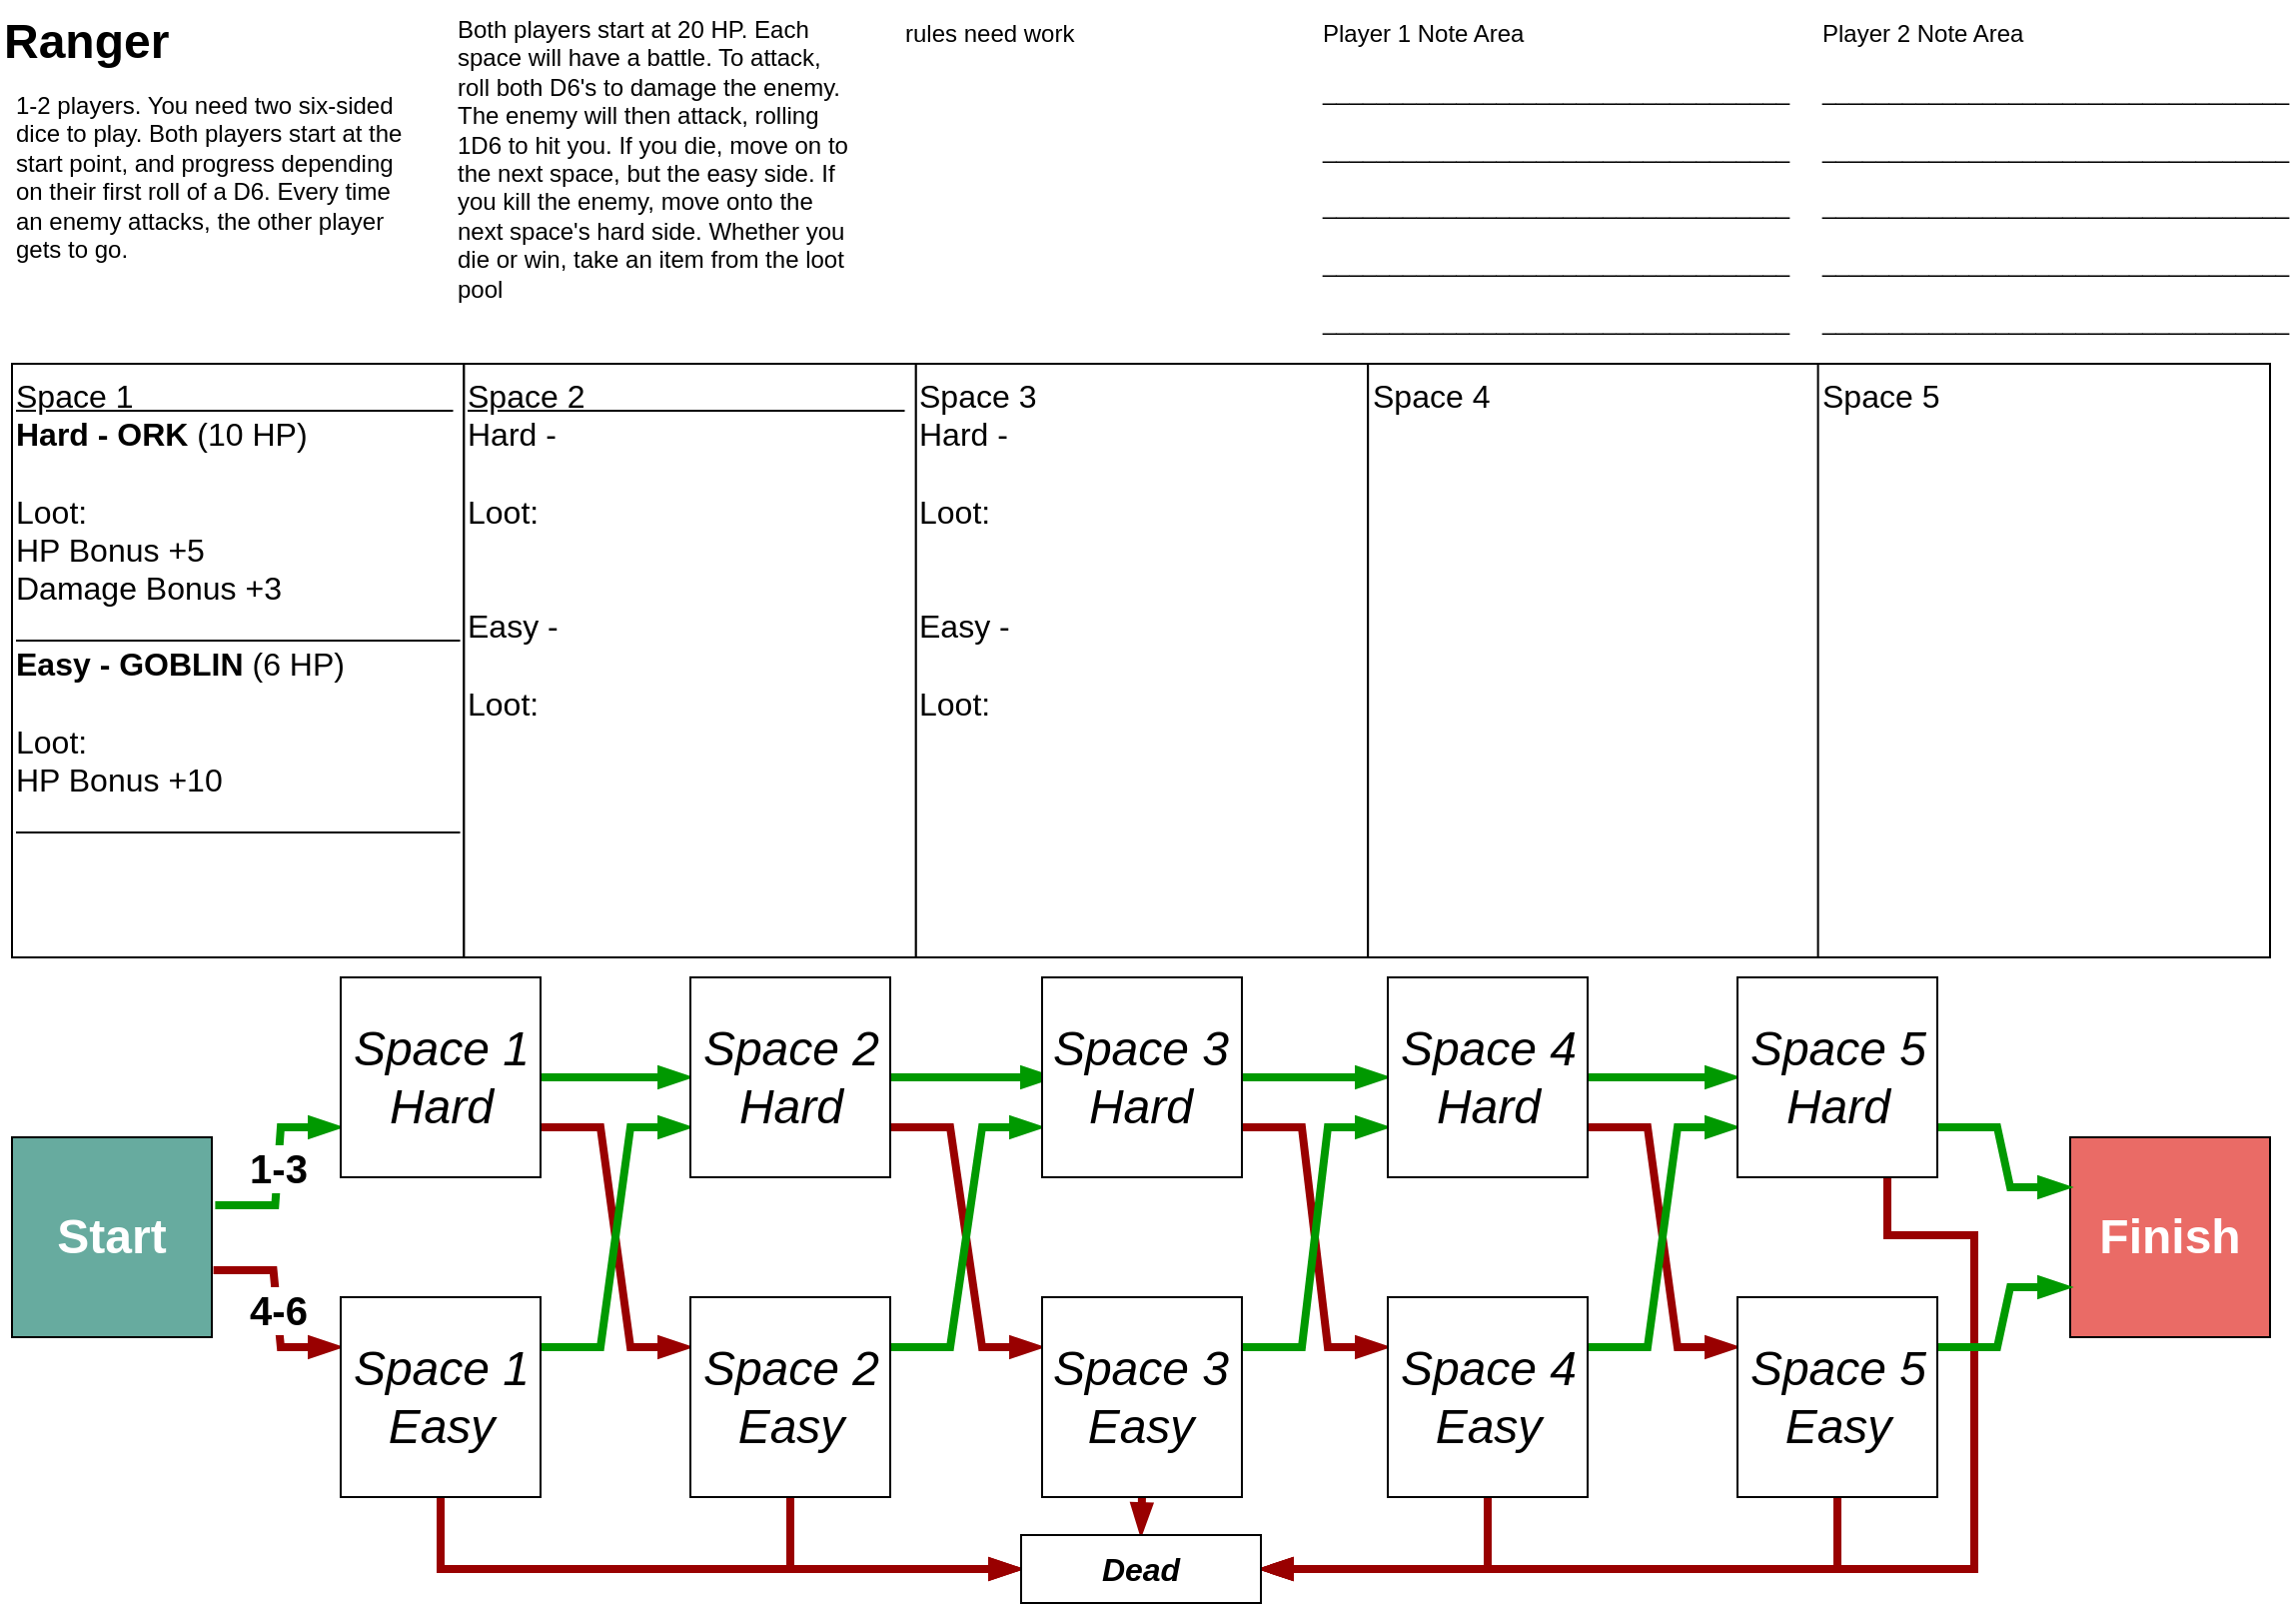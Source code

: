 <mxfile version="13.6.5">
    <diagram id="sgAzwdcBSPgjyHLSnam3" name="Page-1">
        <mxGraphModel dx="864" dy="1876" grid="0" gridSize="10" guides="1" tooltips="1" connect="1" arrows="1" fold="1" page="1" pageScale="1" pageWidth="1169" pageHeight="827" background="#FFFFFF" math="0" shadow="0">
            <root>
                <mxCell id="0"/>
                <mxCell id="1" parent="0"/>
                <mxCell id="199" value="&lt;font style=&quot;font-size: 24px&quot;&gt;&lt;b&gt;Ranger&lt;/b&gt;&lt;/font&gt;" style="text;html=1;strokeColor=none;fillColor=none;align=left;verticalAlign=middle;whiteSpace=wrap;rounded=0;labelBackgroundColor=#ffffff;fontSize=16;" parent="1" vertex="1">
                    <mxGeometry x="14" y="11" width="216" height="29" as="geometry"/>
                </mxCell>
                <mxCell id="jTKj2u-NiL81DQnvxjO0-349" value="1-3" style="rounded=0;orthogonalLoop=1;jettySize=auto;html=1;entryX=0;entryY=0.75;entryDx=0;entryDy=0;fontSize=20;exitX=1.017;exitY=0.34;exitDx=0;exitDy=0;fontStyle=1;strokeWidth=4;endArrow=blockThin;endFill=1;edgeStyle=entityRelationEdgeStyle;strokeColor=#009900;exitPerimeter=0;" parent="1" source="72" target="jTKj2u-NiL81DQnvxjO0-335" edge="1">
                    <mxGeometry relative="1" as="geometry"/>
                </mxCell>
                <mxCell id="jTKj2u-NiL81DQnvxjO0-350" value="4-6" style="rounded=0;orthogonalLoop=1;jettySize=auto;html=1;entryX=0;entryY=0.25;entryDx=0;entryDy=0;fontSize=20;exitX=1.008;exitY=0.665;exitDx=0;exitDy=0;fontStyle=1;strokeWidth=4;endArrow=blockThin;endFill=1;edgeStyle=entityRelationEdgeStyle;strokeColor=#990000;exitPerimeter=0;" parent="1" source="72" target="jTKj2u-NiL81DQnvxjO0-336" edge="1">
                    <mxGeometry relative="1" as="geometry"/>
                </mxCell>
                <mxCell id="72" value="Start" style="rounded=0;whiteSpace=wrap;html=1;labelBackgroundColor=none;fontSize=24;fillColor=#67AB9F;fontColor=#FFFFFF;fontStyle=1" parent="1" vertex="1">
                    <mxGeometry x="20" y="574" width="100" height="100" as="geometry"/>
                </mxCell>
                <mxCell id="85" value="Finish" style="rounded=0;whiteSpace=wrap;html=1;labelBackgroundColor=none;fontSize=24;fontColor=#FFFFFF;fillColor=#EA6B66;fontStyle=1" parent="1" vertex="1">
                    <mxGeometry x="1050" y="574" width="100" height="100" as="geometry"/>
                </mxCell>
                <mxCell id="253" value="1-6" style="edgeStyle=orthogonalEdgeStyle;rounded=0;orthogonalLoop=1;jettySize=auto;html=1;endArrow=block;endFill=1;fontSize=10;fontStyle=1;horizontal=1;verticalAlign=middle;labelPosition=center;verticalLabelPosition=middle;align=center;fontFamily=Helvetica;" parent="1" edge="1">
                    <mxGeometry relative="1" as="geometry">
                        <mxPoint x="149" y="1044" as="sourcePoint"/>
                    </mxGeometry>
                </mxCell>
                <mxCell id="238" value="4-6" style="edgeStyle=orthogonalEdgeStyle;rounded=0;orthogonalLoop=1;jettySize=auto;html=1;fontSize=10;endArrow=block;endFill=1;fontStyle=1;horizontal=1;verticalAlign=middle;labelPosition=center;verticalLabelPosition=middle;align=center;fontFamily=Helvetica;" parent="1" edge="1">
                    <mxGeometry relative="1" as="geometry">
                        <mxPoint x="189" y="883.5" as="targetPoint"/>
                    </mxGeometry>
                </mxCell>
                <mxCell id="258" value="4-6" style="edgeStyle=orthogonalEdgeStyle;rounded=0;orthogonalLoop=1;jettySize=auto;html=1;entryX=0;entryY=0.25;entryDx=0;entryDy=0;endArrow=block;endFill=1;fontSize=10;exitX=1;exitY=0.75;exitDx=0;exitDy=0;fontStyle=1;horizontal=1;verticalAlign=middle;labelPosition=center;verticalLabelPosition=middle;align=center;fontFamily=Helvetica;" parent="1" edge="1">
                    <mxGeometry relative="1" as="geometry">
                        <mxPoint x="269" y="1074" as="targetPoint"/>
                    </mxGeometry>
                </mxCell>
                <mxCell id="249" value="2-3" style="edgeStyle=orthogonalEdgeStyle;rounded=0;orthogonalLoop=1;jettySize=auto;html=1;entryX=0;entryY=0.5;entryDx=0;entryDy=0;fontSize=10;exitX=1;exitY=0.25;exitDx=0;exitDy=0;endArrow=block;endFill=1;fontStyle=1;horizontal=1;verticalAlign=middle;labelPosition=center;verticalLabelPosition=middle;align=center;fontFamily=Helvetica;" parent="1" edge="1">
                    <mxGeometry relative="1" as="geometry">
                        <mxPoint x="269" y="843.5" as="targetPoint"/>
                    </mxGeometry>
                </mxCell>
                <mxCell id="283" value="3-6" style="edgeStyle=orthogonalEdgeStyle;rounded=0;orthogonalLoop=1;jettySize=auto;html=1;entryX=0;entryY=0.5;entryDx=0;entryDy=0;endArrow=block;endFill=1;fontFamily=Helvetica;fontSize=10;fontColor=#000000;fontStyle=1" parent="1" edge="1">
                    <mxGeometry relative="1" as="geometry">
                        <mxPoint x="309" y="1084" as="sourcePoint"/>
                    </mxGeometry>
                </mxCell>
                <mxCell id="276" value="1-3" style="edgeStyle=orthogonalEdgeStyle;rounded=0;orthogonalLoop=1;jettySize=auto;html=1;entryX=0;entryY=0.25;entryDx=0;entryDy=0;endArrow=block;endFill=1;fontFamily=Helvetica;fontSize=10;fontColor=#000000;exitX=1;exitY=0.25;exitDx=0;exitDy=0;fontStyle=1" parent="1" edge="1">
                    <mxGeometry relative="1" as="geometry">
                        <mxPoint x="349" y="833.5" as="targetPoint"/>
                    </mxGeometry>
                </mxCell>
                <mxCell id="300" value="1-4" style="edgeStyle=orthogonalEdgeStyle;rounded=0;orthogonalLoop=1;jettySize=auto;html=1;entryX=0.25;entryY=1;entryDx=0;entryDy=0;endArrow=block;endFill=1;fontFamily=Helvetica;fontSize=10;fontColor=#000000;fontStyle=1" parent="1" edge="1">
                    <mxGeometry relative="1" as="geometry">
                        <Array as="points">
                            <mxPoint x="439" y="1075"/>
                        </Array>
                        <mxPoint x="439" y="1064" as="targetPoint"/>
                    </mxGeometry>
                </mxCell>
                <mxCell id="309" value="6" style="edgeStyle=orthogonalEdgeStyle;rounded=0;orthogonalLoop=1;jettySize=auto;html=1;entryX=0.25;entryY=1;entryDx=0;entryDy=0;endArrow=block;endFill=1;fontFamily=Helvetica;fontSize=10;fontColor=#000000;exitX=1;exitY=0.75;exitDx=0;exitDy=0;fontStyle=1" parent="1" edge="1">
                    <mxGeometry relative="1" as="geometry">
                        <mxPoint x="599" y="1064" as="targetPoint"/>
                    </mxGeometry>
                </mxCell>
                <mxCell id="308" value="1-6" style="edgeStyle=orthogonalEdgeStyle;rounded=0;orthogonalLoop=1;jettySize=auto;html=1;entryX=0.5;entryY=0;entryDx=0;entryDy=0;endArrow=block;endFill=1;fontFamily=Helvetica;fontSize=10;fontColor=#000000;fontStyle=1" parent="1" edge="1">
                    <mxGeometry relative="1" as="geometry">
                        <mxPoint x="449" y="863.5" as="targetPoint"/>
                    </mxGeometry>
                </mxCell>
                <mxCell id="319" value="1-2" style="edgeStyle=orthogonalEdgeStyle;rounded=0;orthogonalLoop=1;jettySize=auto;html=1;entryX=0;entryY=0.5;entryDx=0;entryDy=0;endArrow=block;endFill=1;fontFamily=Helvetica;fontSize=10;fontColor=#000000;fontStyle=1" parent="1" edge="1">
                    <mxGeometry relative="1" as="geometry">
                        <mxPoint x="589" y="883" as="targetPoint"/>
                    </mxGeometry>
                </mxCell>
                <mxCell id="315" value="1-3" style="edgeStyle=orthogonalEdgeStyle;rounded=0;orthogonalLoop=1;jettySize=auto;html=1;entryX=0;entryY=0.75;entryDx=0;entryDy=0;endArrow=block;endFill=1;fontFamily=Helvetica;fontSize=10;fontColor=#000000;fontStyle=1" parent="1" edge="1">
                    <mxGeometry relative="1" as="geometry">
                        <Array as="points">
                            <mxPoint x="649" y="1054"/>
                        </Array>
                        <mxPoint x="669" y="1054" as="targetPoint"/>
                    </mxGeometry>
                </mxCell>
                <mxCell id="328" value="1-3" style="edgeStyle=orthogonalEdgeStyle;rounded=0;orthogonalLoop=1;jettySize=auto;html=1;entryX=0;entryY=0.5;entryDx=0;entryDy=0;endArrow=block;endFill=1;fontFamily=Helvetica;fontSize=10;fontColor=#000000;fontStyle=1" parent="1" edge="1">
                    <mxGeometry relative="1" as="geometry">
                        <mxPoint x="629" y="883" as="sourcePoint"/>
                    </mxGeometry>
                </mxCell>
                <mxCell id="327" value="1-4" style="edgeStyle=orthogonalEdgeStyle;rounded=0;orthogonalLoop=1;jettySize=auto;html=1;entryX=1;entryY=0.5;entryDx=0;entryDy=0;endArrow=block;endFill=1;fontFamily=Helvetica;fontSize=10;fontColor=#000000;fontStyle=1" parent="1" edge="1">
                    <mxGeometry relative="1" as="geometry">
                        <mxPoint x="669" y="1044" as="sourcePoint"/>
                    </mxGeometry>
                </mxCell>
                <mxCell id="TPcebYR7O968TR7-VPbS-356" style="rounded=0;orthogonalLoop=1;jettySize=auto;html=1;fontSize=16;entryX=0;entryY=0.25;entryDx=0;entryDy=0;exitX=1;exitY=0.75;exitDx=0;exitDy=0;edgeStyle=entityRelationEdgeStyle;strokeColor=#990000;strokeWidth=4;endArrow=blockThin;endFill=1;" parent="1" source="jTKj2u-NiL81DQnvxjO0-335" target="jTKj2u-NiL81DQnvxjO0-339" edge="1">
                    <mxGeometry relative="1" as="geometry">
                        <mxPoint x="315" y="630.167" as="targetPoint"/>
                    </mxGeometry>
                </mxCell>
                <mxCell id="TPcebYR7O968TR7-VPbS-358" style="edgeStyle=none;rounded=0;orthogonalLoop=1;jettySize=auto;html=1;fontSize=16;strokeWidth=4;endArrow=blockThin;endFill=1;strokeColor=#009900;" parent="1" source="jTKj2u-NiL81DQnvxjO0-335" target="jTKj2u-NiL81DQnvxjO0-337" edge="1">
                    <mxGeometry relative="1" as="geometry"/>
                </mxCell>
                <mxCell id="jTKj2u-NiL81DQnvxjO0-335" value="Space 1&lt;br&gt;Hard" style="rounded=0;whiteSpace=wrap;html=1;fontSize=24;fontStyle=2" parent="1" vertex="1">
                    <mxGeometry x="184.5" y="494" width="100" height="100" as="geometry"/>
                </mxCell>
                <mxCell id="TPcebYR7O968TR7-VPbS-357" style="edgeStyle=entityRelationEdgeStyle;rounded=0;orthogonalLoop=1;jettySize=auto;html=1;entryX=0;entryY=0.75;entryDx=0;entryDy=0;fontSize=16;exitX=1;exitY=0.25;exitDx=0;exitDy=0;strokeWidth=4;endArrow=blockThin;endFill=1;strokeColor=#009900;" parent="1" source="jTKj2u-NiL81DQnvxjO0-336" target="jTKj2u-NiL81DQnvxjO0-337" edge="1">
                    <mxGeometry relative="1" as="geometry"/>
                </mxCell>
                <mxCell id="TPcebYR7O968TR7-VPbS-359" style="edgeStyle=orthogonalEdgeStyle;rounded=0;orthogonalLoop=1;jettySize=auto;html=1;entryX=0;entryY=0.5;entryDx=0;entryDy=0;fontSize=16;strokeWidth=4;endArrow=blockThin;endFill=1;strokeColor=#990000;exitX=0.5;exitY=1;exitDx=0;exitDy=0;" parent="1" source="jTKj2u-NiL81DQnvxjO0-336" target="TPcebYR7O968TR7-VPbS-377" edge="1">
                    <mxGeometry relative="1" as="geometry"/>
                </mxCell>
                <mxCell id="jTKj2u-NiL81DQnvxjO0-336" value="Space 1&lt;br&gt;Easy" style="rounded=0;whiteSpace=wrap;html=1;fontSize=24;fontStyle=2" parent="1" vertex="1">
                    <mxGeometry x="184.5" y="654" width="100" height="100" as="geometry"/>
                </mxCell>
                <mxCell id="TPcebYR7O968TR7-VPbS-360" style="edgeStyle=entityRelationEdgeStyle;rounded=0;orthogonalLoop=1;jettySize=auto;html=1;entryX=0.055;entryY=0.5;entryDx=0;entryDy=0;entryPerimeter=0;fontSize=16;strokeWidth=4;endArrow=blockThin;endFill=1;strokeColor=#009900;" parent="1" source="jTKj2u-NiL81DQnvxjO0-337" target="jTKj2u-NiL81DQnvxjO0-341" edge="1">
                    <mxGeometry relative="1" as="geometry"/>
                </mxCell>
                <mxCell id="TPcebYR7O968TR7-VPbS-361" style="edgeStyle=entityRelationEdgeStyle;rounded=0;orthogonalLoop=1;jettySize=auto;html=1;entryX=0;entryY=0.25;entryDx=0;entryDy=0;fontSize=16;exitX=1;exitY=0.75;exitDx=0;exitDy=0;strokeColor=#990000;strokeWidth=4;endArrow=blockThin;endFill=1;" parent="1" source="jTKj2u-NiL81DQnvxjO0-337" target="jTKj2u-NiL81DQnvxjO0-342" edge="1">
                    <mxGeometry relative="1" as="geometry"/>
                </mxCell>
                <mxCell id="jTKj2u-NiL81DQnvxjO0-337" value="Space 2&lt;br&gt;Hard" style="rounded=0;whiteSpace=wrap;html=1;fontSize=24;fontStyle=2" parent="1" vertex="1">
                    <mxGeometry x="359.5" y="494" width="100" height="100" as="geometry"/>
                </mxCell>
                <mxCell id="TPcebYR7O968TR7-VPbS-362" style="edgeStyle=entityRelationEdgeStyle;rounded=0;orthogonalLoop=1;jettySize=auto;html=1;entryX=0;entryY=0.75;entryDx=0;entryDy=0;fontSize=16;exitX=1;exitY=0.25;exitDx=0;exitDy=0;strokeWidth=4;endArrow=blockThin;endFill=1;strokeColor=#009900;" parent="1" source="jTKj2u-NiL81DQnvxjO0-339" target="jTKj2u-NiL81DQnvxjO0-341" edge="1">
                    <mxGeometry relative="1" as="geometry"/>
                </mxCell>
                <mxCell id="TPcebYR7O968TR7-VPbS-363" style="rounded=0;orthogonalLoop=1;jettySize=auto;html=1;entryX=0;entryY=0.5;entryDx=0;entryDy=0;fontSize=16;strokeWidth=4;endArrow=blockThin;endFill=1;strokeColor=#990000;exitX=0.5;exitY=1;exitDx=0;exitDy=0;edgeStyle=orthogonalEdgeStyle;" parent="1" source="jTKj2u-NiL81DQnvxjO0-339" target="TPcebYR7O968TR7-VPbS-377" edge="1">
                    <mxGeometry relative="1" as="geometry"/>
                </mxCell>
                <mxCell id="jTKj2u-NiL81DQnvxjO0-339" value="Space 2&lt;br&gt;Easy" style="rounded=0;whiteSpace=wrap;html=1;fontSize=24;fontStyle=2" parent="1" vertex="1">
                    <mxGeometry x="359.5" y="654" width="100" height="100" as="geometry"/>
                </mxCell>
                <mxCell id="TPcebYR7O968TR7-VPbS-365" style="edgeStyle=entityRelationEdgeStyle;rounded=0;orthogonalLoop=1;jettySize=auto;html=1;entryX=0;entryY=0.5;entryDx=0;entryDy=0;fontSize=16;strokeWidth=4;endArrow=blockThin;endFill=1;strokeColor=#009900;" parent="1" source="jTKj2u-NiL81DQnvxjO0-341" target="jTKj2u-NiL81DQnvxjO0-343" edge="1">
                    <mxGeometry relative="1" as="geometry"/>
                </mxCell>
                <mxCell id="TPcebYR7O968TR7-VPbS-367" style="edgeStyle=entityRelationEdgeStyle;rounded=0;orthogonalLoop=1;jettySize=auto;html=1;entryX=0;entryY=0.25;entryDx=0;entryDy=0;fontSize=16;exitX=1;exitY=0.75;exitDx=0;exitDy=0;strokeColor=#990000;strokeWidth=4;endArrow=blockThin;endFill=1;" parent="1" source="jTKj2u-NiL81DQnvxjO0-341" target="jTKj2u-NiL81DQnvxjO0-344" edge="1">
                    <mxGeometry relative="1" as="geometry"/>
                </mxCell>
                <mxCell id="jTKj2u-NiL81DQnvxjO0-341" value="Space 3&lt;br&gt;Hard" style="rounded=0;whiteSpace=wrap;html=1;fontSize=24;fontStyle=2" parent="1" vertex="1">
                    <mxGeometry x="535.49" y="494" width="100" height="100" as="geometry"/>
                </mxCell>
                <mxCell id="TPcebYR7O968TR7-VPbS-364" style="rounded=0;orthogonalLoop=1;jettySize=auto;html=1;fontSize=16;strokeWidth=4;endArrow=blockThin;endFill=1;strokeColor=#990000;entryX=0.5;entryY=0;entryDx=0;entryDy=0;exitX=0.5;exitY=1;exitDx=0;exitDy=0;" parent="1" source="jTKj2u-NiL81DQnvxjO0-342" target="TPcebYR7O968TR7-VPbS-377" edge="1">
                    <mxGeometry relative="1" as="geometry"/>
                </mxCell>
                <mxCell id="TPcebYR7O968TR7-VPbS-368" style="edgeStyle=entityRelationEdgeStyle;rounded=0;orthogonalLoop=1;jettySize=auto;html=1;entryX=0;entryY=0.75;entryDx=0;entryDy=0;fontSize=16;exitX=1;exitY=0.25;exitDx=0;exitDy=0;strokeWidth=4;endArrow=blockThin;endFill=1;strokeColor=#009900;" parent="1" source="jTKj2u-NiL81DQnvxjO0-342" target="jTKj2u-NiL81DQnvxjO0-343" edge="1">
                    <mxGeometry relative="1" as="geometry">
                        <mxPoint x="661" y="675" as="sourcePoint"/>
                    </mxGeometry>
                </mxCell>
                <mxCell id="jTKj2u-NiL81DQnvxjO0-342" value="Space 3&lt;br&gt;Easy" style="rounded=0;whiteSpace=wrap;html=1;fontSize=24;fontStyle=2" parent="1" vertex="1">
                    <mxGeometry x="535.49" y="654" width="100" height="100" as="geometry"/>
                </mxCell>
                <mxCell id="TPcebYR7O968TR7-VPbS-371" style="edgeStyle=none;rounded=0;orthogonalLoop=1;jettySize=auto;html=1;entryX=0;entryY=0.5;entryDx=0;entryDy=0;fontSize=16;strokeWidth=4;endArrow=blockThin;endFill=1;strokeColor=#009900;" parent="1" source="jTKj2u-NiL81DQnvxjO0-343" target="jTKj2u-NiL81DQnvxjO0-347" edge="1">
                    <mxGeometry relative="1" as="geometry"/>
                </mxCell>
                <mxCell id="TPcebYR7O968TR7-VPbS-375" style="edgeStyle=entityRelationEdgeStyle;rounded=0;orthogonalLoop=1;jettySize=auto;html=1;entryX=0;entryY=0.25;entryDx=0;entryDy=0;fontSize=16;exitX=1;exitY=0.75;exitDx=0;exitDy=0;strokeColor=#990000;strokeWidth=4;endArrow=blockThin;endFill=1;" parent="1" source="jTKj2u-NiL81DQnvxjO0-343" target="jTKj2u-NiL81DQnvxjO0-348" edge="1">
                    <mxGeometry relative="1" as="geometry"/>
                </mxCell>
                <mxCell id="jTKj2u-NiL81DQnvxjO0-343" value="Space 4&lt;br&gt;Hard" style="rounded=0;whiteSpace=wrap;html=1;fontSize=24;fontStyle=2" parent="1" vertex="1">
                    <mxGeometry x="708.5" y="494" width="100" height="100" as="geometry"/>
                </mxCell>
                <mxCell id="TPcebYR7O968TR7-VPbS-373" style="edgeStyle=entityRelationEdgeStyle;rounded=0;orthogonalLoop=1;jettySize=auto;html=1;entryX=0;entryY=0.75;entryDx=0;entryDy=0;fontSize=16;exitX=1;exitY=0.25;exitDx=0;exitDy=0;strokeWidth=4;endArrow=blockThin;endFill=1;strokeColor=#009900;" parent="1" source="jTKj2u-NiL81DQnvxjO0-344" target="jTKj2u-NiL81DQnvxjO0-347" edge="1">
                    <mxGeometry relative="1" as="geometry"/>
                </mxCell>
                <mxCell id="TPcebYR7O968TR7-VPbS-376" style="edgeStyle=orthogonalEdgeStyle;rounded=0;orthogonalLoop=1;jettySize=auto;html=1;entryX=1;entryY=0.5;entryDx=0;entryDy=0;fontSize=16;strokeWidth=4;endArrow=blockThin;endFill=1;strokeColor=#990000;exitX=0.5;exitY=1;exitDx=0;exitDy=0;" parent="1" source="jTKj2u-NiL81DQnvxjO0-344" target="TPcebYR7O968TR7-VPbS-377" edge="1">
                    <mxGeometry relative="1" as="geometry"/>
                </mxCell>
                <mxCell id="jTKj2u-NiL81DQnvxjO0-344" value="Space 4&lt;br&gt;Easy" style="rounded=0;whiteSpace=wrap;html=1;fontSize=24;fontStyle=2" parent="1" vertex="1">
                    <mxGeometry x="708.5" y="654" width="100" height="100" as="geometry"/>
                </mxCell>
                <mxCell id="TPcebYR7O968TR7-VPbS-369" style="rounded=0;orthogonalLoop=1;jettySize=auto;html=1;entryX=0;entryY=0.25;entryDx=0;entryDy=0;fontSize=16;exitX=1;exitY=0.75;exitDx=0;exitDy=0;strokeWidth=4;endArrow=blockThin;endFill=1;edgeStyle=entityRelationEdgeStyle;strokeColor=#009900;" parent="1" source="jTKj2u-NiL81DQnvxjO0-347" target="85" edge="1">
                    <mxGeometry relative="1" as="geometry"/>
                </mxCell>
                <mxCell id="TPcebYR7O968TR7-VPbS-380" style="edgeStyle=orthogonalEdgeStyle;rounded=0;orthogonalLoop=1;jettySize=auto;html=1;entryX=1;entryY=0.5;entryDx=0;entryDy=0;endArrow=blockThin;endFill=1;strokeColor=#990000;strokeWidth=4;fontSize=16;exitX=0.75;exitY=1;exitDx=0;exitDy=0;" parent="1" source="jTKj2u-NiL81DQnvxjO0-347" target="TPcebYR7O968TR7-VPbS-377" edge="1">
                    <mxGeometry relative="1" as="geometry">
                        <Array as="points">
                            <mxPoint x="959" y="623"/>
                            <mxPoint x="1002" y="623"/>
                            <mxPoint x="1002" y="790"/>
                        </Array>
                    </mxGeometry>
                </mxCell>
                <mxCell id="jTKj2u-NiL81DQnvxjO0-347" value="Space 5&lt;br&gt;Hard" style="rounded=0;whiteSpace=wrap;html=1;fontSize=24;fontStyle=2" parent="1" vertex="1">
                    <mxGeometry x="883.5" y="494" width="100" height="100" as="geometry"/>
                </mxCell>
                <mxCell id="TPcebYR7O968TR7-VPbS-370" style="rounded=0;orthogonalLoop=1;jettySize=auto;html=1;entryX=0;entryY=0.75;entryDx=0;entryDy=0;fontSize=16;exitX=1;exitY=0.25;exitDx=0;exitDy=0;strokeWidth=4;endArrow=blockThin;endFill=1;edgeStyle=entityRelationEdgeStyle;strokeColor=#009900;" parent="1" source="jTKj2u-NiL81DQnvxjO0-348" target="85" edge="1">
                    <mxGeometry relative="1" as="geometry"/>
                </mxCell>
                <mxCell id="TPcebYR7O968TR7-VPbS-379" style="edgeStyle=orthogonalEdgeStyle;rounded=0;orthogonalLoop=1;jettySize=auto;html=1;entryX=1;entryY=0.5;entryDx=0;entryDy=0;endArrow=blockThin;endFill=1;strokeWidth=4;fontSize=16;exitX=0.5;exitY=1;exitDx=0;exitDy=0;strokeColor=#990000;" parent="1" source="jTKj2u-NiL81DQnvxjO0-348" target="TPcebYR7O968TR7-VPbS-377" edge="1">
                    <mxGeometry relative="1" as="geometry"/>
                </mxCell>
                <mxCell id="jTKj2u-NiL81DQnvxjO0-348" value="Space 5&lt;br&gt;Easy" style="rounded=0;whiteSpace=wrap;html=1;fontSize=24;fontStyle=2" parent="1" vertex="1">
                    <mxGeometry x="883.5" y="654" width="100" height="100" as="geometry"/>
                </mxCell>
                <mxCell id="TPcebYR7O968TR7-VPbS-348" value="Player 1 Note Area&lt;br&gt;&lt;br&gt;___________________________________&lt;br&gt;&lt;br&gt;___________________________________&lt;br&gt;&lt;br&gt;___________________________________&lt;br&gt;&lt;br&gt;___________________________________&lt;br&gt;&lt;br&gt;___________________________________" style="text;html=1;strokeColor=none;fillColor=none;align=left;verticalAlign=top;whiteSpace=wrap;rounded=0;" parent="1" vertex="1">
                    <mxGeometry x="674" y="8" width="239" height="162" as="geometry"/>
                </mxCell>
                <mxCell id="TPcebYR7O968TR7-VPbS-350" value="Player 2 Note Area&lt;br&gt;&lt;br&gt;___________________________________&lt;br&gt;&lt;br&gt;___________________________________&lt;br&gt;&lt;br&gt;___________________________________&lt;br&gt;&lt;br&gt;___________________________________&lt;br&gt;&lt;br&gt;___________________________________" style="text;html=1;strokeColor=none;fillColor=none;align=left;verticalAlign=top;whiteSpace=wrap;rounded=0;" parent="1" vertex="1">
                    <mxGeometry x="924" y="8" width="238" height="165" as="geometry"/>
                </mxCell>
                <mxCell id="TPcebYR7O968TR7-VPbS-353" value="rules need work&lt;br&gt;" style="text;html=1;strokeColor=none;fillColor=none;align=left;verticalAlign=top;whiteSpace=wrap;rounded=0;" vertex="1" parent="1">
                    <mxGeometry x="465" y="8" width="200" height="174" as="geometry"/>
                </mxCell>
                <mxCell id="TPcebYR7O968TR7-VPbS-354" value="Both players start at 20 HP. Each space will have a battle. To attack, roll both D6's to damage the enemy. The enemy will then attack, rolling 1D6 to hit you. If you die, move on to the next space, but the easy side. If you kill the enemy, move onto the next space's hard side. Whether you die or win, take an item from the loot pool" style="text;html=1;strokeColor=none;fillColor=none;align=left;verticalAlign=top;whiteSpace=wrap;rounded=0;" parent="1" vertex="1">
                    <mxGeometry x="241" y="5.75" width="200" height="174" as="geometry"/>
                </mxCell>
                <mxCell id="TPcebYR7O968TR7-VPbS-355" value="1-2 players. You need two six-sided dice to play. Both players start at the start point, and progress depending on their first roll of a D6. Every time an enemy attacks, the other player gets to go." style="text;html=1;strokeColor=none;fillColor=none;align=left;verticalAlign=top;whiteSpace=wrap;rounded=0;" parent="1" vertex="1">
                    <mxGeometry x="20" y="43.75" width="200" height="136" as="geometry"/>
                </mxCell>
                <mxCell id="TPcebYR7O968TR7-VPbS-336" value="&lt;font style=&quot;font-size: 16px ; line-height: 100%&quot;&gt;&lt;u&gt;Space 1&amp;nbsp; &amp;nbsp; &amp;nbsp; &amp;nbsp; &amp;nbsp; &amp;nbsp; &amp;nbsp; &amp;nbsp; &amp;nbsp; &amp;nbsp; &amp;nbsp; &amp;nbsp; &amp;nbsp; &amp;nbsp; &amp;nbsp; &amp;nbsp; &amp;nbsp; &amp;nbsp;&amp;nbsp;&lt;/u&gt;&lt;br style=&quot;font-size: 16px&quot;&gt;&lt;b style=&quot;font-size: 16px&quot;&gt;Hard - ORK &lt;/b&gt;&lt;span style=&quot;font-size: 16px&quot;&gt;(&lt;/span&gt;10 HP)&lt;br style=&quot;font-size: 16px&quot;&gt;&lt;br style=&quot;font-size: 16px&quot;&gt;Loot:&amp;nbsp; &amp;nbsp; &amp;nbsp; &amp;nbsp; &amp;nbsp; &amp;nbsp; &amp;nbsp; &amp;nbsp; &amp;nbsp; &amp;nbsp; &amp;nbsp; &amp;nbsp; &amp;nbsp; &amp;nbsp; &amp;nbsp; &amp;nbsp; &amp;nbsp; &amp;nbsp; &amp;nbsp; &amp;nbsp; &amp;nbsp;&amp;nbsp;&lt;br style=&quot;font-size: 16px&quot;&gt;HP Bonus +5&lt;br style=&quot;font-size: 16px&quot;&gt;Damage Bonus +3&lt;br style=&quot;font-size: 16px&quot;&gt;&lt;u&gt;&amp;nbsp; &amp;nbsp; &amp;nbsp; &amp;nbsp; &amp;nbsp; &amp;nbsp; &amp;nbsp; &amp;nbsp; &amp;nbsp; &amp;nbsp; &amp;nbsp; &amp;nbsp; &amp;nbsp; &amp;nbsp; &amp;nbsp; &amp;nbsp; &amp;nbsp; &amp;nbsp; &amp;nbsp; &amp;nbsp; &amp;nbsp; &amp;nbsp; &amp;nbsp; &amp;nbsp; &amp;nbsp;&amp;nbsp;&lt;/u&gt;&lt;br style=&quot;font-size: 16px&quot;&gt;&lt;b style=&quot;font-size: 16px&quot;&gt;Easy - GOBLIN&lt;/b&gt;&lt;span style=&quot;font-size: 16px&quot;&gt;&amp;nbsp;(6 HP)&lt;br style=&quot;font-size: 16px&quot;&gt;&lt;/span&gt;&lt;br style=&quot;font-size: 16px&quot;&gt;Loot:&amp;nbsp; &amp;nbsp; &amp;nbsp; &amp;nbsp; &amp;nbsp; &amp;nbsp; &amp;nbsp; &amp;nbsp; &amp;nbsp; &amp;nbsp; &amp;nbsp; &amp;nbsp; &amp;nbsp; &amp;nbsp; &amp;nbsp; &amp;nbsp; &amp;nbsp; &amp;nbsp; &amp;nbsp; &amp;nbsp; &amp;nbsp;&amp;nbsp;&lt;br style=&quot;font-size: 16px&quot;&gt;HP Bonus +10&lt;br&gt;&lt;u&gt;&amp;nbsp; &amp;nbsp; &amp;nbsp; &amp;nbsp; &amp;nbsp; &amp;nbsp; &amp;nbsp; &amp;nbsp; &amp;nbsp; &amp;nbsp; &amp;nbsp; &amp;nbsp; &amp;nbsp; &amp;nbsp; &amp;nbsp; &amp;nbsp; &amp;nbsp; &amp;nbsp; &amp;nbsp; &amp;nbsp; &amp;nbsp; &amp;nbsp; &amp;nbsp; &amp;nbsp; &amp;nbsp;&amp;nbsp;&lt;/u&gt;&lt;br&gt;&lt;/font&gt;" style="rounded=0;whiteSpace=wrap;html=1;fontSize=16;align=left;verticalAlign=top;" parent="1" vertex="1">
                    <mxGeometry x="20" y="187" width="226.197" height="297" as="geometry"/>
                </mxCell>
                <mxCell id="TPcebYR7O968TR7-VPbS-342" value="&lt;u&gt;Space 2&amp;nbsp; &amp;nbsp; &amp;nbsp; &amp;nbsp; &amp;nbsp; &amp;nbsp; &amp;nbsp; &amp;nbsp; &amp;nbsp; &amp;nbsp; &amp;nbsp; &amp;nbsp; &amp;nbsp; &amp;nbsp; &amp;nbsp; &amp;nbsp; &amp;nbsp; &amp;nbsp;&amp;nbsp;&lt;/u&gt;&lt;br&gt;Hard -&amp;nbsp;&lt;br&gt;&lt;br&gt;Loot:&lt;br&gt;&lt;br&gt;&lt;br&gt;Easy -&amp;nbsp;&lt;br&gt;&lt;br&gt;Loot:" style="rounded=0;whiteSpace=wrap;html=1;fontSize=16;align=left;verticalAlign=top;" parent="1" vertex="1">
                    <mxGeometry x="246.197" y="187" width="226.197" height="297" as="geometry"/>
                </mxCell>
                <mxCell id="TPcebYR7O968TR7-VPbS-343" value="Space 3&lt;br&gt;Hard -&amp;nbsp;&lt;br&gt;&lt;br&gt;Loot:&lt;br&gt;&lt;br&gt;&lt;br&gt;Easy -&amp;nbsp;&lt;br&gt;&lt;br&gt;Loot:" style="rounded=0;whiteSpace=wrap;html=1;fontSize=16;align=left;verticalAlign=top;" parent="1" vertex="1">
                    <mxGeometry x="472.393" y="187" width="226.197" height="297" as="geometry"/>
                </mxCell>
                <mxCell id="TPcebYR7O968TR7-VPbS-344" value="Space 4" style="rounded=0;whiteSpace=wrap;html=1;fontSize=16;align=left;verticalAlign=top;" parent="1" vertex="1">
                    <mxGeometry x="698.59" y="187" width="226.197" height="297" as="geometry"/>
                </mxCell>
                <mxCell id="TPcebYR7O968TR7-VPbS-345" value="Space 5" style="rounded=0;whiteSpace=wrap;html=1;fontSize=16;align=left;verticalAlign=top;" parent="1" vertex="1">
                    <mxGeometry x="923.803" y="187" width="226.197" height="297" as="geometry"/>
                </mxCell>
                <mxCell id="TPcebYR7O968TR7-VPbS-377" value="Dead" style="rounded=0;whiteSpace=wrap;html=1;fontSize=16;align=center;fontStyle=3" vertex="1" parent="1">
                    <mxGeometry x="525" y="773" width="120" height="34" as="geometry"/>
                </mxCell>
            </root>
        </mxGraphModel>
    </diagram>
</mxfile>
